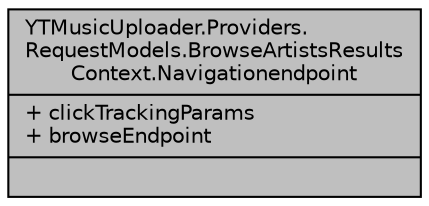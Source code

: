 digraph "YTMusicUploader.Providers.RequestModels.BrowseArtistsResultsContext.Navigationendpoint"
{
 // LATEX_PDF_SIZE
  edge [fontname="Helvetica",fontsize="10",labelfontname="Helvetica",labelfontsize="10"];
  node [fontname="Helvetica",fontsize="10",shape=record];
  Node1 [label="{YTMusicUploader.Providers.\lRequestModels.BrowseArtistsResults\lContext.Navigationendpoint\n|+ clickTrackingParams\l+ browseEndpoint\l|}",height=0.2,width=0.4,color="black", fillcolor="grey75", style="filled", fontcolor="black",tooltip=" "];
}
